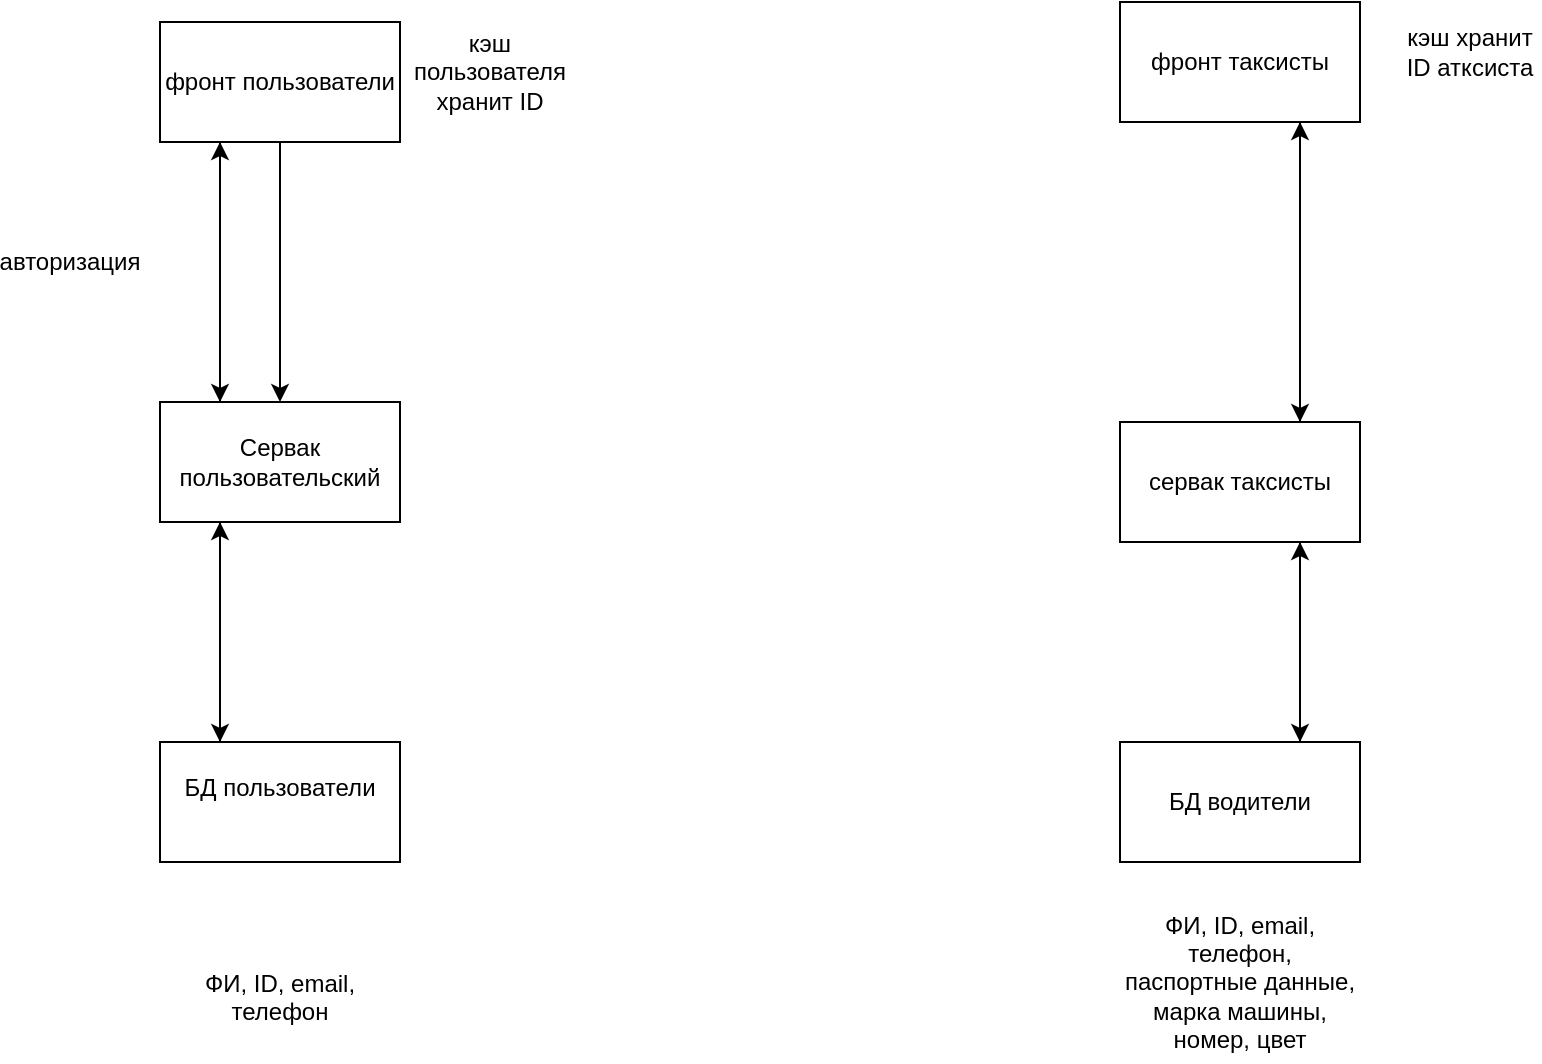 <mxfile version="26.1.0">
  <diagram name="Страница — 1" id="e_K3P9kNI-bqg_lP3uax">
    <mxGraphModel dx="1035" dy="553" grid="1" gridSize="10" guides="1" tooltips="1" connect="1" arrows="1" fold="1" page="1" pageScale="1" pageWidth="827" pageHeight="1169" math="0" shadow="0">
      <root>
        <mxCell id="0" />
        <mxCell id="1" parent="0" />
        <mxCell id="J9xx-93wzo_tRQhmg1nY-10" style="edgeStyle=orthogonalEdgeStyle;rounded=0;orthogonalLoop=1;jettySize=auto;html=1;exitX=0.25;exitY=0;exitDx=0;exitDy=0;entryX=0.25;entryY=1;entryDx=0;entryDy=0;" edge="1" parent="1" source="J9xx-93wzo_tRQhmg1nY-1" target="J9xx-93wzo_tRQhmg1nY-2">
          <mxGeometry relative="1" as="geometry" />
        </mxCell>
        <mxCell id="J9xx-93wzo_tRQhmg1nY-1" value="БД пользователи&lt;div&gt;&lt;br&gt;&lt;/div&gt;" style="rounded=0;whiteSpace=wrap;html=1;" vertex="1" parent="1">
          <mxGeometry x="120" y="480" width="120" height="60" as="geometry" />
        </mxCell>
        <mxCell id="J9xx-93wzo_tRQhmg1nY-8" style="edgeStyle=orthogonalEdgeStyle;rounded=0;orthogonalLoop=1;jettySize=auto;html=1;exitX=0.25;exitY=1;exitDx=0;exitDy=0;entryX=0.25;entryY=0;entryDx=0;entryDy=0;" edge="1" parent="1" source="J9xx-93wzo_tRQhmg1nY-2" target="J9xx-93wzo_tRQhmg1nY-1">
          <mxGeometry relative="1" as="geometry" />
        </mxCell>
        <mxCell id="J9xx-93wzo_tRQhmg1nY-12" style="edgeStyle=orthogonalEdgeStyle;rounded=0;orthogonalLoop=1;jettySize=auto;html=1;exitX=0.25;exitY=0;exitDx=0;exitDy=0;" edge="1" parent="1" source="J9xx-93wzo_tRQhmg1nY-2">
          <mxGeometry relative="1" as="geometry">
            <mxPoint x="150" y="180" as="targetPoint" />
          </mxGeometry>
        </mxCell>
        <mxCell id="J9xx-93wzo_tRQhmg1nY-2" value="Сервак пользовательский" style="rounded=0;whiteSpace=wrap;html=1;" vertex="1" parent="1">
          <mxGeometry x="120" y="310" width="120" height="60" as="geometry" />
        </mxCell>
        <mxCell id="J9xx-93wzo_tRQhmg1nY-7" style="edgeStyle=orthogonalEdgeStyle;rounded=0;orthogonalLoop=1;jettySize=auto;html=1;exitX=0.25;exitY=1;exitDx=0;exitDy=0;entryX=0.25;entryY=1;entryDx=0;entryDy=0;" edge="1" parent="1" source="J9xx-93wzo_tRQhmg1nY-3" target="J9xx-93wzo_tRQhmg1nY-3">
          <mxGeometry relative="1" as="geometry" />
        </mxCell>
        <mxCell id="J9xx-93wzo_tRQhmg1nY-11" style="edgeStyle=orthogonalEdgeStyle;rounded=0;orthogonalLoop=1;jettySize=auto;html=1;exitX=0.25;exitY=1;exitDx=0;exitDy=0;entryX=0.25;entryY=0;entryDx=0;entryDy=0;" edge="1" parent="1" source="J9xx-93wzo_tRQhmg1nY-3" target="J9xx-93wzo_tRQhmg1nY-2">
          <mxGeometry relative="1" as="geometry" />
        </mxCell>
        <mxCell id="J9xx-93wzo_tRQhmg1nY-14" style="edgeStyle=orthogonalEdgeStyle;rounded=0;orthogonalLoop=1;jettySize=auto;html=1;exitX=0.5;exitY=1;exitDx=0;exitDy=0;entryX=0.5;entryY=0;entryDx=0;entryDy=0;" edge="1" parent="1" source="J9xx-93wzo_tRQhmg1nY-3" target="J9xx-93wzo_tRQhmg1nY-2">
          <mxGeometry relative="1" as="geometry" />
        </mxCell>
        <mxCell id="J9xx-93wzo_tRQhmg1nY-3" value="фронт пользователи" style="rounded=0;whiteSpace=wrap;html=1;" vertex="1" parent="1">
          <mxGeometry x="120" y="120" width="120" height="60" as="geometry" />
        </mxCell>
        <mxCell id="J9xx-93wzo_tRQhmg1nY-5" value="ФИ, ID, email, телефон&lt;div&gt;&lt;br&gt;&lt;/div&gt;" style="text;html=1;align=center;verticalAlign=middle;whiteSpace=wrap;rounded=0;" vertex="1" parent="1">
          <mxGeometry x="120" y="590" width="120" height="50" as="geometry" />
        </mxCell>
        <mxCell id="J9xx-93wzo_tRQhmg1nY-9" value="кэш пользователя хранит ID" style="text;html=1;align=center;verticalAlign=middle;whiteSpace=wrap;rounded=0;" vertex="1" parent="1">
          <mxGeometry x="250" y="120" width="70" height="50" as="geometry" />
        </mxCell>
        <mxCell id="J9xx-93wzo_tRQhmg1nY-13" value="авторизация" style="text;html=1;align=center;verticalAlign=middle;whiteSpace=wrap;rounded=0;" vertex="1" parent="1">
          <mxGeometry x="40" y="220" width="70" height="40" as="geometry" />
        </mxCell>
        <mxCell id="J9xx-93wzo_tRQhmg1nY-21" style="edgeStyle=orthogonalEdgeStyle;rounded=0;orthogonalLoop=1;jettySize=auto;html=1;exitX=0.75;exitY=0;exitDx=0;exitDy=0;" edge="1" parent="1" source="J9xx-93wzo_tRQhmg1nY-15">
          <mxGeometry relative="1" as="geometry">
            <mxPoint x="690" y="380" as="targetPoint" />
          </mxGeometry>
        </mxCell>
        <mxCell id="J9xx-93wzo_tRQhmg1nY-15" value="БД водители" style="rounded=0;whiteSpace=wrap;html=1;" vertex="1" parent="1">
          <mxGeometry x="600" y="480" width="120" height="60" as="geometry" />
        </mxCell>
        <mxCell id="J9xx-93wzo_tRQhmg1nY-16" value="ФИ, ID, email, телефон, паспортные данные, марка машины, номер, цвет" style="text;html=1;align=center;verticalAlign=middle;whiteSpace=wrap;rounded=0;" vertex="1" parent="1">
          <mxGeometry x="600" y="560" width="120" height="80" as="geometry" />
        </mxCell>
        <mxCell id="J9xx-93wzo_tRQhmg1nY-20" style="edgeStyle=orthogonalEdgeStyle;rounded=0;orthogonalLoop=1;jettySize=auto;html=1;exitX=0.75;exitY=1;exitDx=0;exitDy=0;entryX=0.75;entryY=0;entryDx=0;entryDy=0;" edge="1" parent="1" source="J9xx-93wzo_tRQhmg1nY-17" target="J9xx-93wzo_tRQhmg1nY-15">
          <mxGeometry relative="1" as="geometry" />
        </mxCell>
        <mxCell id="J9xx-93wzo_tRQhmg1nY-22" style="edgeStyle=orthogonalEdgeStyle;rounded=0;orthogonalLoop=1;jettySize=auto;html=1;exitX=0.75;exitY=0;exitDx=0;exitDy=0;entryX=0.75;entryY=1;entryDx=0;entryDy=0;" edge="1" parent="1" source="J9xx-93wzo_tRQhmg1nY-17" target="J9xx-93wzo_tRQhmg1nY-18">
          <mxGeometry relative="1" as="geometry">
            <mxPoint x="750" y="150" as="targetPoint" />
          </mxGeometry>
        </mxCell>
        <mxCell id="J9xx-93wzo_tRQhmg1nY-17" value="сервак таксисты" style="rounded=0;whiteSpace=wrap;html=1;" vertex="1" parent="1">
          <mxGeometry x="600" y="320" width="120" height="60" as="geometry" />
        </mxCell>
        <mxCell id="J9xx-93wzo_tRQhmg1nY-19" style="edgeStyle=orthogonalEdgeStyle;rounded=0;orthogonalLoop=1;jettySize=auto;html=1;exitX=0.75;exitY=1;exitDx=0;exitDy=0;entryX=0.75;entryY=0;entryDx=0;entryDy=0;" edge="1" parent="1" source="J9xx-93wzo_tRQhmg1nY-18" target="J9xx-93wzo_tRQhmg1nY-17">
          <mxGeometry relative="1" as="geometry" />
        </mxCell>
        <mxCell id="J9xx-93wzo_tRQhmg1nY-18" value="фронт таксисты" style="rounded=0;whiteSpace=wrap;html=1;" vertex="1" parent="1">
          <mxGeometry x="600" y="110" width="120" height="60" as="geometry" />
        </mxCell>
        <mxCell id="J9xx-93wzo_tRQhmg1nY-24" value="кэш хранит ID атксиста" style="text;html=1;align=center;verticalAlign=middle;whiteSpace=wrap;rounded=0;" vertex="1" parent="1">
          <mxGeometry x="740" y="110" width="70" height="50" as="geometry" />
        </mxCell>
      </root>
    </mxGraphModel>
  </diagram>
</mxfile>
